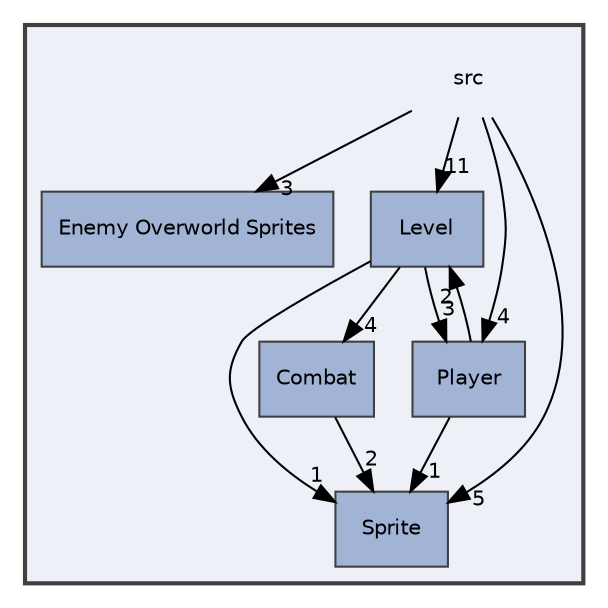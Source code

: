 digraph "src"
{
 // LATEX_PDF_SIZE
  bgcolor="transparent";
  edge [fontname="Helvetica",fontsize="10",labelfontname="Helvetica",labelfontsize="10"];
  node [fontname="Helvetica",fontsize="10",shape=record];
  compound=true
  subgraph clusterdir_68267d1309a1af8e8297ef4c3efbcdba {
    graph [ bgcolor="#edf0f7", pencolor="grey25", style="filled,bold,", label="", fontname="Helvetica", fontsize="10", URL="dir_68267d1309a1af8e8297ef4c3efbcdba.html"]
    dir_68267d1309a1af8e8297ef4c3efbcdba [shape=plaintext, label="src"];
  dir_03ad476b150b4410ef7c03d72a245de4 [shape=box, label="Combat", style="filled,", fillcolor="#a2b4d6", color="grey25", URL="dir_03ad476b150b4410ef7c03d72a245de4.html"];
  dir_302a4c7dad6c37e7a46db629fc66a772 [shape=box, label="Enemy Overworld Sprites", style="filled,", fillcolor="#a2b4d6", color="grey25", URL="dir_302a4c7dad6c37e7a46db629fc66a772.html"];
  dir_f5b2029e7f5ef321e23f1af6d7704298 [shape=box, label="Level", style="filled,", fillcolor="#a2b4d6", color="grey25", URL="dir_f5b2029e7f5ef321e23f1af6d7704298.html"];
  dir_4998621c1c5dc7c07a022c0c5b821bc6 [shape=box, label="Player", style="filled,", fillcolor="#a2b4d6", color="grey25", URL="dir_4998621c1c5dc7c07a022c0c5b821bc6.html"];
  dir_909c286288939002c1b25213a067bdba [shape=box, label="Sprite", style="filled,", fillcolor="#a2b4d6", color="grey25", URL="dir_909c286288939002c1b25213a067bdba.html"];
  }
  dir_68267d1309a1af8e8297ef4c3efbcdba->dir_302a4c7dad6c37e7a46db629fc66a772 [headlabel="3", labeldistance=1.5 headhref="dir_000006_000002.html"];
  dir_68267d1309a1af8e8297ef4c3efbcdba->dir_4998621c1c5dc7c07a022c0c5b821bc6 [headlabel="4", labeldistance=1.5 headhref="dir_000006_000004.html"];
  dir_68267d1309a1af8e8297ef4c3efbcdba->dir_909c286288939002c1b25213a067bdba [headlabel="5", labeldistance=1.5 headhref="dir_000006_000005.html"];
  dir_68267d1309a1af8e8297ef4c3efbcdba->dir_f5b2029e7f5ef321e23f1af6d7704298 [headlabel="11", labeldistance=1.5 headhref="dir_000006_000003.html"];
  dir_03ad476b150b4410ef7c03d72a245de4->dir_909c286288939002c1b25213a067bdba [headlabel="2", labeldistance=1.5 headhref="dir_000000_000005.html"];
  dir_f5b2029e7f5ef321e23f1af6d7704298->dir_03ad476b150b4410ef7c03d72a245de4 [headlabel="4", labeldistance=1.5 headhref="dir_000003_000000.html"];
  dir_f5b2029e7f5ef321e23f1af6d7704298->dir_4998621c1c5dc7c07a022c0c5b821bc6 [headlabel="3", labeldistance=1.5 headhref="dir_000003_000004.html"];
  dir_f5b2029e7f5ef321e23f1af6d7704298->dir_909c286288939002c1b25213a067bdba [headlabel="1", labeldistance=1.5 headhref="dir_000003_000005.html"];
  dir_4998621c1c5dc7c07a022c0c5b821bc6->dir_909c286288939002c1b25213a067bdba [headlabel="1", labeldistance=1.5 headhref="dir_000004_000005.html"];
  dir_4998621c1c5dc7c07a022c0c5b821bc6->dir_f5b2029e7f5ef321e23f1af6d7704298 [headlabel="2", labeldistance=1.5 headhref="dir_000004_000003.html"];
}
